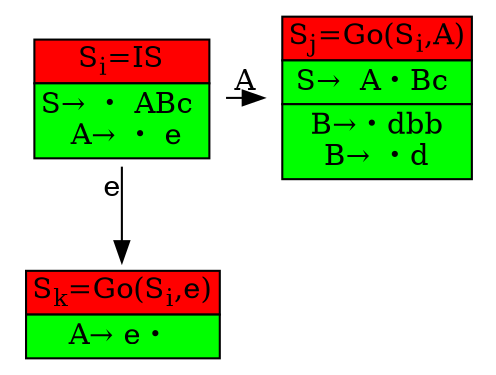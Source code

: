 digraph G {
    node [shape=plaintext]
    splines=ortho
    state1 [label=<
        <TABLE BORDER="0" CELLBORDER="1" CELLSPACING="0">
            <TR><TD PORT="title" bgcolor="red">S<sub>i</sub>=IS</TD></TR>
            <TR><TD PORT="text" bgcolor="green">S&rarr; ・ ABc <br/> A&rarr; ・ e</TD></TR>
        </TABLE>>];
    // example edge
    // state1:title:w -> state1:text:s

    state2 [label=<
        <TABLE ALIGN="LEFT" BORDER="0" CELLBORDER="1" CELLSPACING="0">
            <TR><TD PORT="title" bgcolor="red">S<sub>j</sub>=Go(S<sub>i</sub>,A)</TD></TR>
            <TR><TD PORT="text" bgcolor="green">S&rarr;  A・Bc </TD></TR>
            <TR><TD PORT="text" bgcolor="green">B&rarr;・dbb<br/>B&rarr; ・d</TD></TR>
        </TABLE>>];


    state3 [label=<
        <TABLE ALIGN="LEFT" BORDER="0" CELLBORDER="1" CELLSPACING="0">
            <TR><TD PORT="title" bgcolor="red">S<sub>k</sub>=Go(S<sub>i</sub>,e)</TD></TR>
            <TR><TD PORT="text" bgcolor="green">A&rarr; e・ </TD></TR>
        </TABLE>>];

    {rank=same; state1, state2}

    state1:e -> state2:w [xlabel="A"];
    state1:s -> state3 [xlabel="e"]
}